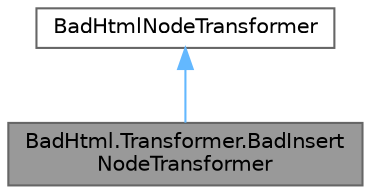 digraph "BadHtml.Transformer.BadInsertNodeTransformer"
{
 // LATEX_PDF_SIZE
  bgcolor="transparent";
  edge [fontname=Helvetica,fontsize=10,labelfontname=Helvetica,labelfontsize=10];
  node [fontname=Helvetica,fontsize=10,shape=box,height=0.2,width=0.4];
  Node1 [id="Node000001",label="BadHtml.Transformer.BadInsert\lNodeTransformer",height=0.2,width=0.4,color="gray40", fillcolor="grey60", style="filled", fontcolor="black",tooltip=" "];
  Node2 -> Node1 [id="edge1_Node000001_Node000002",dir="back",color="steelblue1",style="solid",tooltip=" "];
  Node2 [id="Node000002",label="BadHtmlNodeTransformer",height=0.2,width=0.4,color="gray40", fillcolor="white", style="filled",URL="$class_bad_html_1_1_bad_html_node_transformer.html",tooltip=" "];
}

